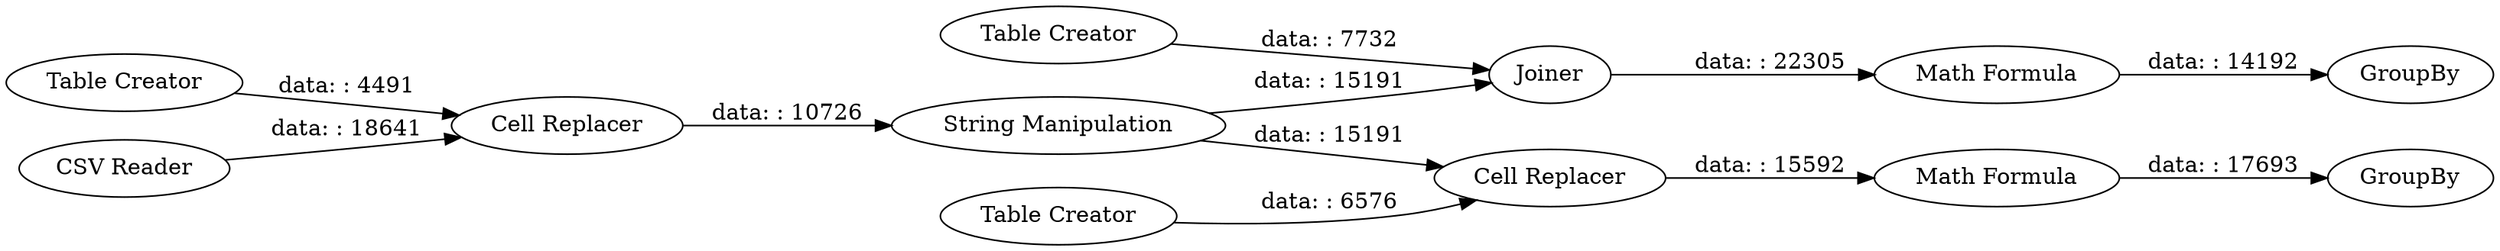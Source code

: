 digraph {
	"2866521738726167628_3" [label="Cell Replacer"]
	"2866521738726167628_4" [label="Table Creator"]
	"2866521738726167628_2" [label="Table Creator"]
	"2866521738726167628_1" [label="CSV Reader"]
	"2866521738726167628_5" [label="String Manipulation"]
	"2866521738726167628_10" [label=Joiner]
	"2866521738726167628_7" [label="Math Formula"]
	"2866521738726167628_11" [label="Math Formula"]
	"2866521738726167628_12" [label=GroupBy]
	"2866521738726167628_6" [label="Cell Replacer"]
	"2866521738726167628_8" [label=GroupBy]
	"2866521738726167628_9" [label="Table Creator"]
	"2866521738726167628_11" -> "2866521738726167628_12" [label="data: : 14192"]
	"2866521738726167628_6" -> "2866521738726167628_7" [label="data: : 15592"]
	"2866521738726167628_5" -> "2866521738726167628_10" [label="data: : 15191"]
	"2866521738726167628_1" -> "2866521738726167628_3" [label="data: : 18641"]
	"2866521738726167628_4" -> "2866521738726167628_6" [label="data: : 6576"]
	"2866521738726167628_9" -> "2866521738726167628_10" [label="data: : 7732"]
	"2866521738726167628_10" -> "2866521738726167628_11" [label="data: : 22305"]
	"2866521738726167628_5" -> "2866521738726167628_6" [label="data: : 15191"]
	"2866521738726167628_7" -> "2866521738726167628_8" [label="data: : 17693"]
	"2866521738726167628_2" -> "2866521738726167628_3" [label="data: : 4491"]
	"2866521738726167628_3" -> "2866521738726167628_5" [label="data: : 10726"]
	rankdir=LR
}
